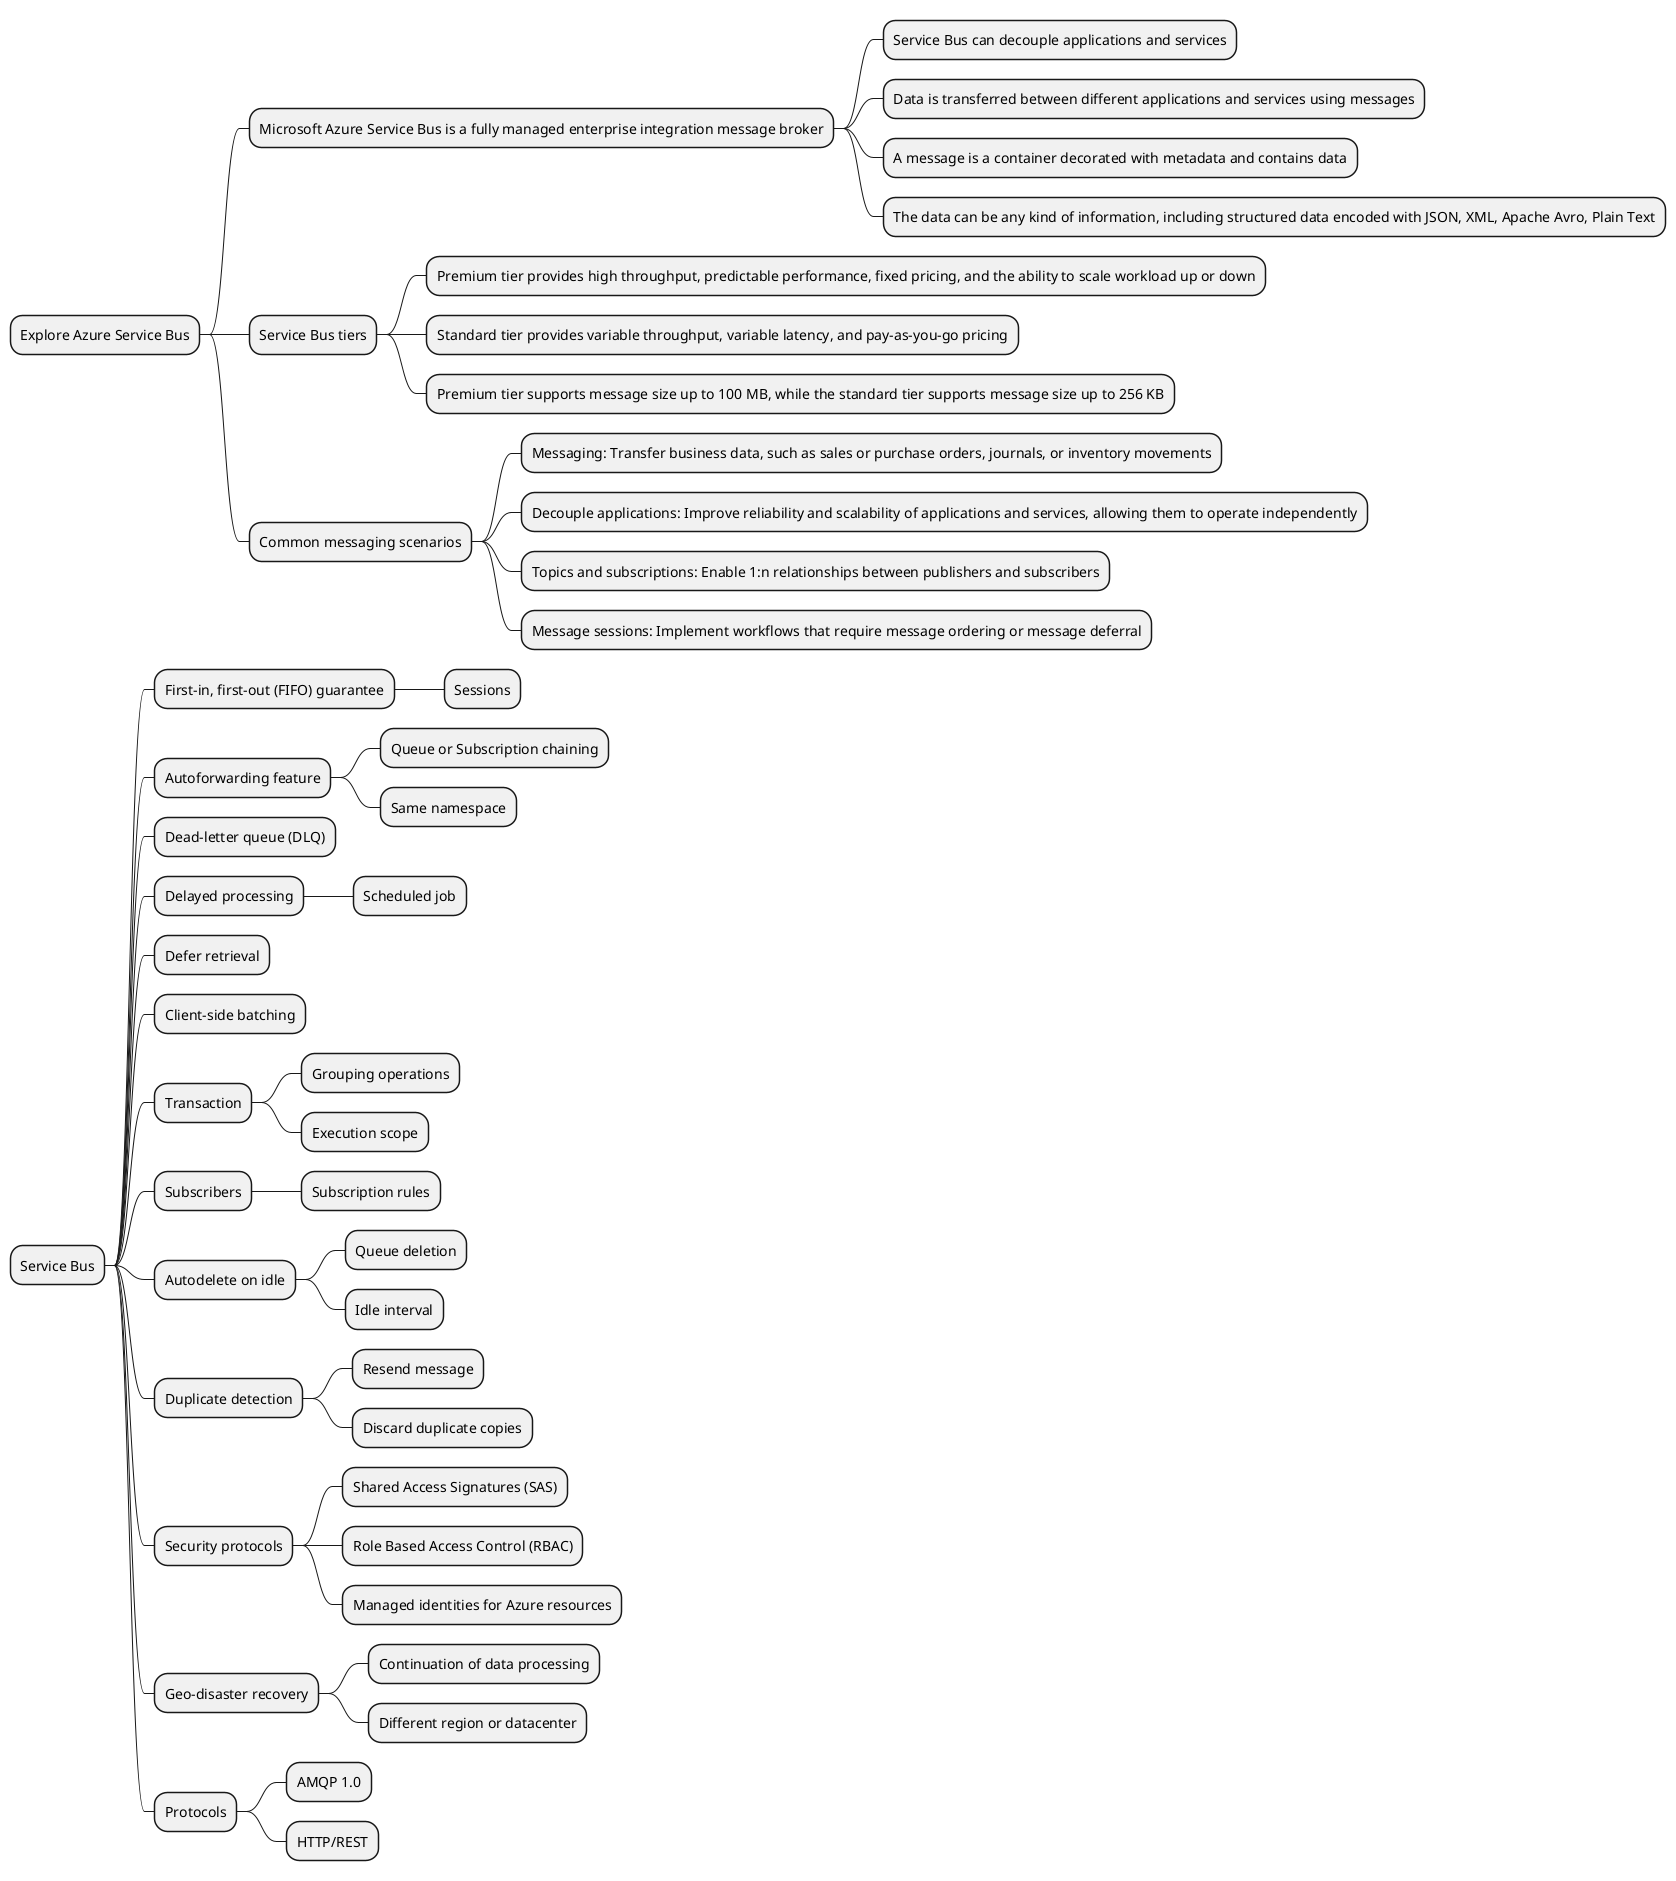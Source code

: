 @startmindmap
* Explore Azure Service Bus
** Microsoft Azure Service Bus is a fully managed enterprise integration message broker
*** Service Bus can decouple applications and services
*** Data is transferred between different applications and services using messages
*** A message is a container decorated with metadata and contains data
*** The data can be any kind of information, including structured data encoded with JSON, XML, Apache Avro, Plain Text
** Service Bus tiers
*** Premium tier provides high throughput, predictable performance, fixed pricing, and the ability to scale workload up or down
*** Standard tier provides variable throughput, variable latency, and pay-as-you-go pricing
*** Premium tier supports message size up to 100 MB, while the standard tier supports message size up to 256 KB
** Common messaging scenarios
*** Messaging: Transfer business data, such as sales or purchase orders, journals, or inventory movements
*** Decouple applications: Improve reliability and scalability of applications and services, allowing them to operate independently
*** Topics and subscriptions: Enable 1:n relationships between publishers and subscribers
*** Message sessions: Implement workflows that require message ordering or message deferral

* Service Bus
** First-in, first-out (FIFO) guarantee
*** Sessions
** Autoforwarding feature
*** Queue or Subscription chaining
*** Same namespace
** Dead-letter queue (DLQ)
** Delayed processing
*** Scheduled job
** Defer retrieval
** Client-side batching
** Transaction
*** Grouping operations
*** Execution scope
** Subscribers
*** Subscription rules
** Autodelete on idle
*** Queue deletion
*** Idle interval
** Duplicate detection
*** Resend message
*** Discard duplicate copies
** Security protocols
*** Shared Access Signatures (SAS)
*** Role Based Access Control (RBAC)
*** Managed identities for Azure resources
** Geo-disaster recovery
*** Continuation of data processing
*** Different region or datacenter
** Protocols
*** AMQP 1.0
*** HTTP/REST

@endmindmap
